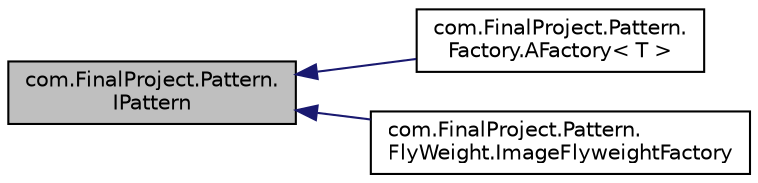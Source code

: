 digraph "com.FinalProject.Pattern.IPattern"
{
 // LATEX_PDF_SIZE
  edge [fontname="Helvetica",fontsize="10",labelfontname="Helvetica",labelfontsize="10"];
  node [fontname="Helvetica",fontsize="10",shape=record];
  rankdir="LR";
  Node1 [label="com.FinalProject.Pattern.\lIPattern",height=0.2,width=0.4,color="black", fillcolor="grey75", style="filled", fontcolor="black",tooltip=" "];
  Node1 -> Node2 [dir="back",color="midnightblue",fontsize="10",style="solid",fontname="Helvetica"];
  Node2 [label="com.FinalProject.Pattern.\lFactory.AFactory\< T \>",height=0.2,width=0.4,color="black", fillcolor="white", style="filled",URL="$interfacecom_1_1FinalProject_1_1Pattern_1_1Factory_1_1AFactory.html",tooltip=" "];
  Node1 -> Node3 [dir="back",color="midnightblue",fontsize="10",style="solid",fontname="Helvetica"];
  Node3 [label="com.FinalProject.Pattern.\lFlyWeight.ImageFlyweightFactory",height=0.2,width=0.4,color="black", fillcolor="white", style="filled",URL="$classcom_1_1FinalProject_1_1Pattern_1_1FlyWeight_1_1ImageFlyweightFactory.html",tooltip=" "];
}
